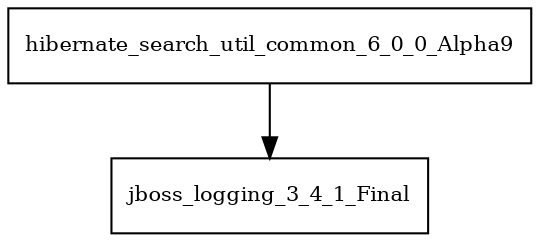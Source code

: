digraph hibernate_search_util_common_6_0_0_Alpha9_dependencies {
  node [shape = box, fontsize=10.0];
  hibernate_search_util_common_6_0_0_Alpha9 -> jboss_logging_3_4_1_Final;
}
